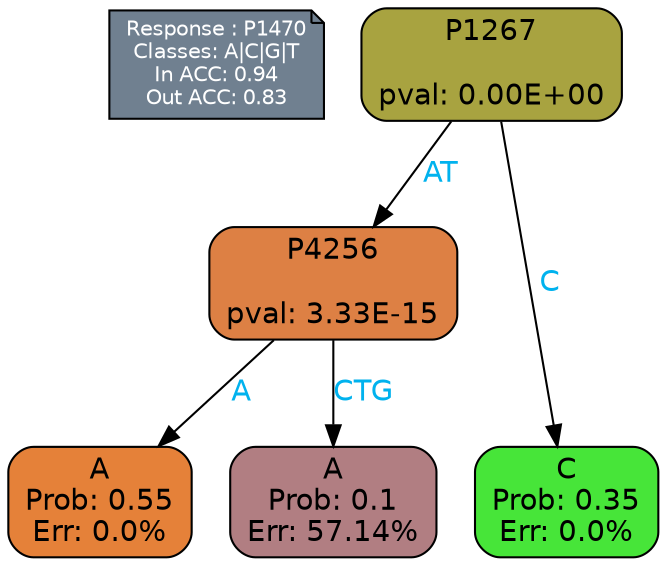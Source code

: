 digraph Tree {
node [shape=box, style="filled, rounded", color="black", fontname=helvetica] ;
graph [ranksep=equally, splines=polylines, bgcolor=transparent, dpi=600] ;
edge [fontname=helvetica] ;
LEGEND [label="Response : P1470
Classes: A|C|G|T
In ACC: 0.94
Out ACC: 0.83
",shape=note,align=left,style=filled,fillcolor="slategray",fontcolor="white",fontsize=10];1 [label="P1267

pval: 0.00E+00", fillcolor="#a8a340"] ;
2 [label="P4256

pval: 3.33E-15", fillcolor="#dd8044"] ;
3 [label="A
Prob: 0.55
Err: 0.0%", fillcolor="#e58139"] ;
4 [label="A
Prob: 0.1
Err: 57.14%", fillcolor="#b17e82"] ;
5 [label="C
Prob: 0.35
Err: 0.0%", fillcolor="#47e539"] ;
1 -> 2 [label="AT",fontcolor=deepskyblue2] ;
1 -> 5 [label="C",fontcolor=deepskyblue2] ;
2 -> 3 [label="A",fontcolor=deepskyblue2] ;
2 -> 4 [label="CTG",fontcolor=deepskyblue2] ;
{rank = same; 3;4;5;}{rank = same; LEGEND;1;}}